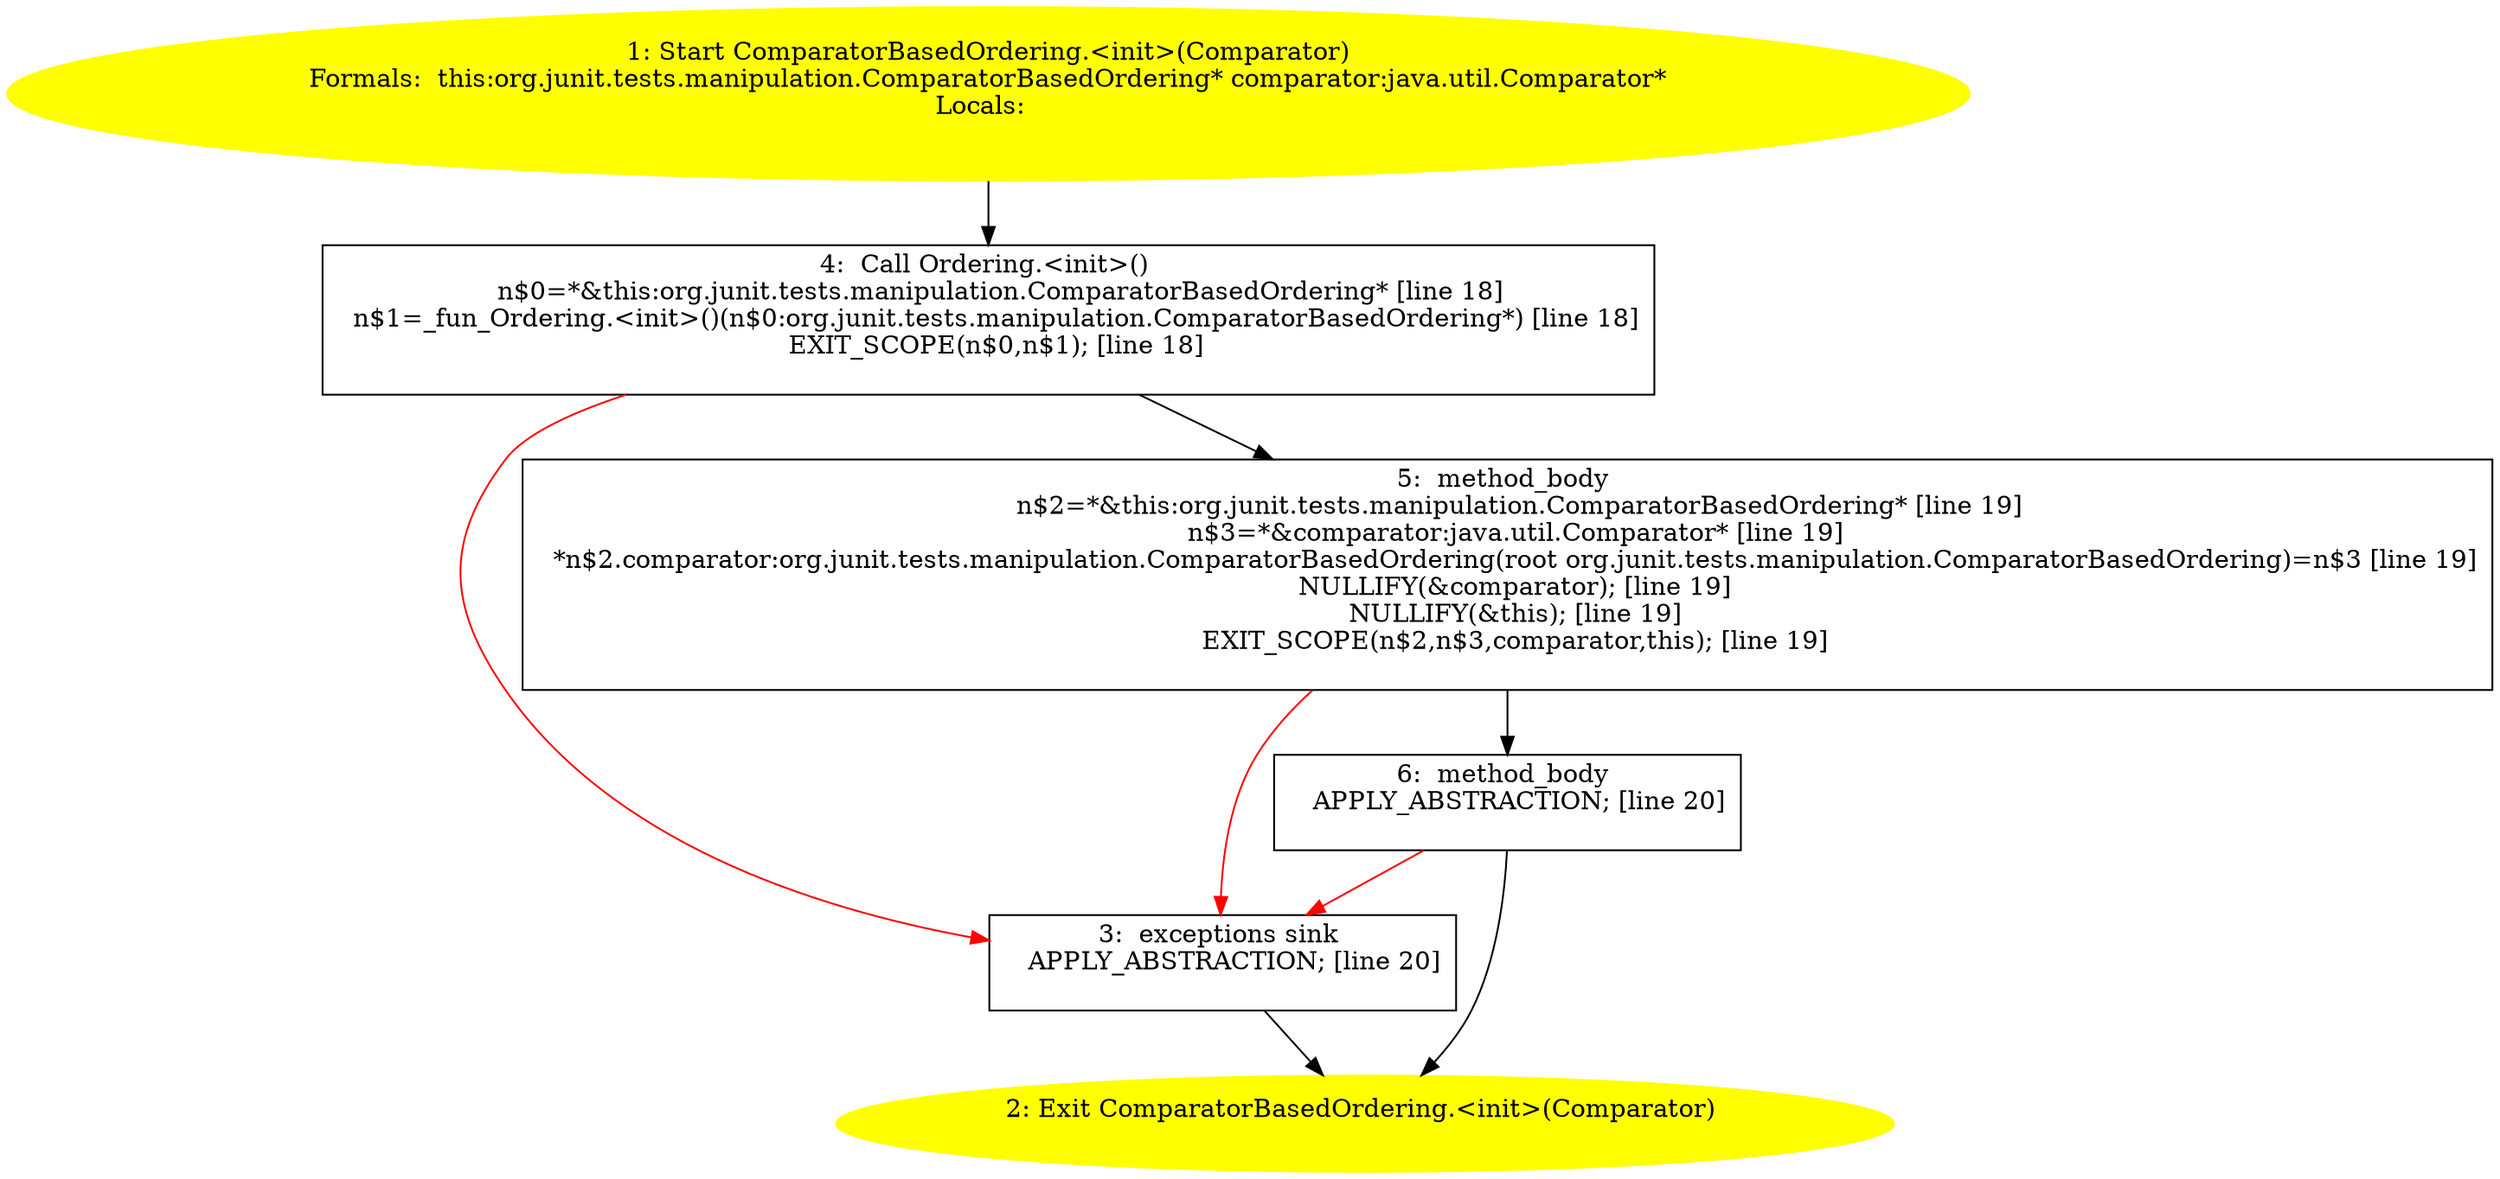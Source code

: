 /* @generated */
digraph cfg {
"org.junit.tests.manipulation.ComparatorBasedOrdering.<init>(java.util.Comparator).85c223bad01cb4acd96de64cd3f33b13_1" [label="1: Start ComparatorBasedOrdering.<init>(Comparator)\nFormals:  this:org.junit.tests.manipulation.ComparatorBasedOrdering* comparator:java.util.Comparator*\nLocals:  \n  " color=yellow style=filled]
	

	 "org.junit.tests.manipulation.ComparatorBasedOrdering.<init>(java.util.Comparator).85c223bad01cb4acd96de64cd3f33b13_1" -> "org.junit.tests.manipulation.ComparatorBasedOrdering.<init>(java.util.Comparator).85c223bad01cb4acd96de64cd3f33b13_4" ;
"org.junit.tests.manipulation.ComparatorBasedOrdering.<init>(java.util.Comparator).85c223bad01cb4acd96de64cd3f33b13_2" [label="2: Exit ComparatorBasedOrdering.<init>(Comparator) \n  " color=yellow style=filled]
	

"org.junit.tests.manipulation.ComparatorBasedOrdering.<init>(java.util.Comparator).85c223bad01cb4acd96de64cd3f33b13_3" [label="3:  exceptions sink \n   APPLY_ABSTRACTION; [line 20]\n " shape="box"]
	

	 "org.junit.tests.manipulation.ComparatorBasedOrdering.<init>(java.util.Comparator).85c223bad01cb4acd96de64cd3f33b13_3" -> "org.junit.tests.manipulation.ComparatorBasedOrdering.<init>(java.util.Comparator).85c223bad01cb4acd96de64cd3f33b13_2" ;
"org.junit.tests.manipulation.ComparatorBasedOrdering.<init>(java.util.Comparator).85c223bad01cb4acd96de64cd3f33b13_4" [label="4:  Call Ordering.<init>() \n   n$0=*&this:org.junit.tests.manipulation.ComparatorBasedOrdering* [line 18]\n  n$1=_fun_Ordering.<init>()(n$0:org.junit.tests.manipulation.ComparatorBasedOrdering*) [line 18]\n  EXIT_SCOPE(n$0,n$1); [line 18]\n " shape="box"]
	

	 "org.junit.tests.manipulation.ComparatorBasedOrdering.<init>(java.util.Comparator).85c223bad01cb4acd96de64cd3f33b13_4" -> "org.junit.tests.manipulation.ComparatorBasedOrdering.<init>(java.util.Comparator).85c223bad01cb4acd96de64cd3f33b13_5" ;
	 "org.junit.tests.manipulation.ComparatorBasedOrdering.<init>(java.util.Comparator).85c223bad01cb4acd96de64cd3f33b13_4" -> "org.junit.tests.manipulation.ComparatorBasedOrdering.<init>(java.util.Comparator).85c223bad01cb4acd96de64cd3f33b13_3" [color="red" ];
"org.junit.tests.manipulation.ComparatorBasedOrdering.<init>(java.util.Comparator).85c223bad01cb4acd96de64cd3f33b13_5" [label="5:  method_body \n   n$2=*&this:org.junit.tests.manipulation.ComparatorBasedOrdering* [line 19]\n  n$3=*&comparator:java.util.Comparator* [line 19]\n  *n$2.comparator:org.junit.tests.manipulation.ComparatorBasedOrdering(root org.junit.tests.manipulation.ComparatorBasedOrdering)=n$3 [line 19]\n  NULLIFY(&comparator); [line 19]\n  NULLIFY(&this); [line 19]\n  EXIT_SCOPE(n$2,n$3,comparator,this); [line 19]\n " shape="box"]
	

	 "org.junit.tests.manipulation.ComparatorBasedOrdering.<init>(java.util.Comparator).85c223bad01cb4acd96de64cd3f33b13_5" -> "org.junit.tests.manipulation.ComparatorBasedOrdering.<init>(java.util.Comparator).85c223bad01cb4acd96de64cd3f33b13_6" ;
	 "org.junit.tests.manipulation.ComparatorBasedOrdering.<init>(java.util.Comparator).85c223bad01cb4acd96de64cd3f33b13_5" -> "org.junit.tests.manipulation.ComparatorBasedOrdering.<init>(java.util.Comparator).85c223bad01cb4acd96de64cd3f33b13_3" [color="red" ];
"org.junit.tests.manipulation.ComparatorBasedOrdering.<init>(java.util.Comparator).85c223bad01cb4acd96de64cd3f33b13_6" [label="6:  method_body \n   APPLY_ABSTRACTION; [line 20]\n " shape="box"]
	

	 "org.junit.tests.manipulation.ComparatorBasedOrdering.<init>(java.util.Comparator).85c223bad01cb4acd96de64cd3f33b13_6" -> "org.junit.tests.manipulation.ComparatorBasedOrdering.<init>(java.util.Comparator).85c223bad01cb4acd96de64cd3f33b13_2" ;
	 "org.junit.tests.manipulation.ComparatorBasedOrdering.<init>(java.util.Comparator).85c223bad01cb4acd96de64cd3f33b13_6" -> "org.junit.tests.manipulation.ComparatorBasedOrdering.<init>(java.util.Comparator).85c223bad01cb4acd96de64cd3f33b13_3" [color="red" ];
}
